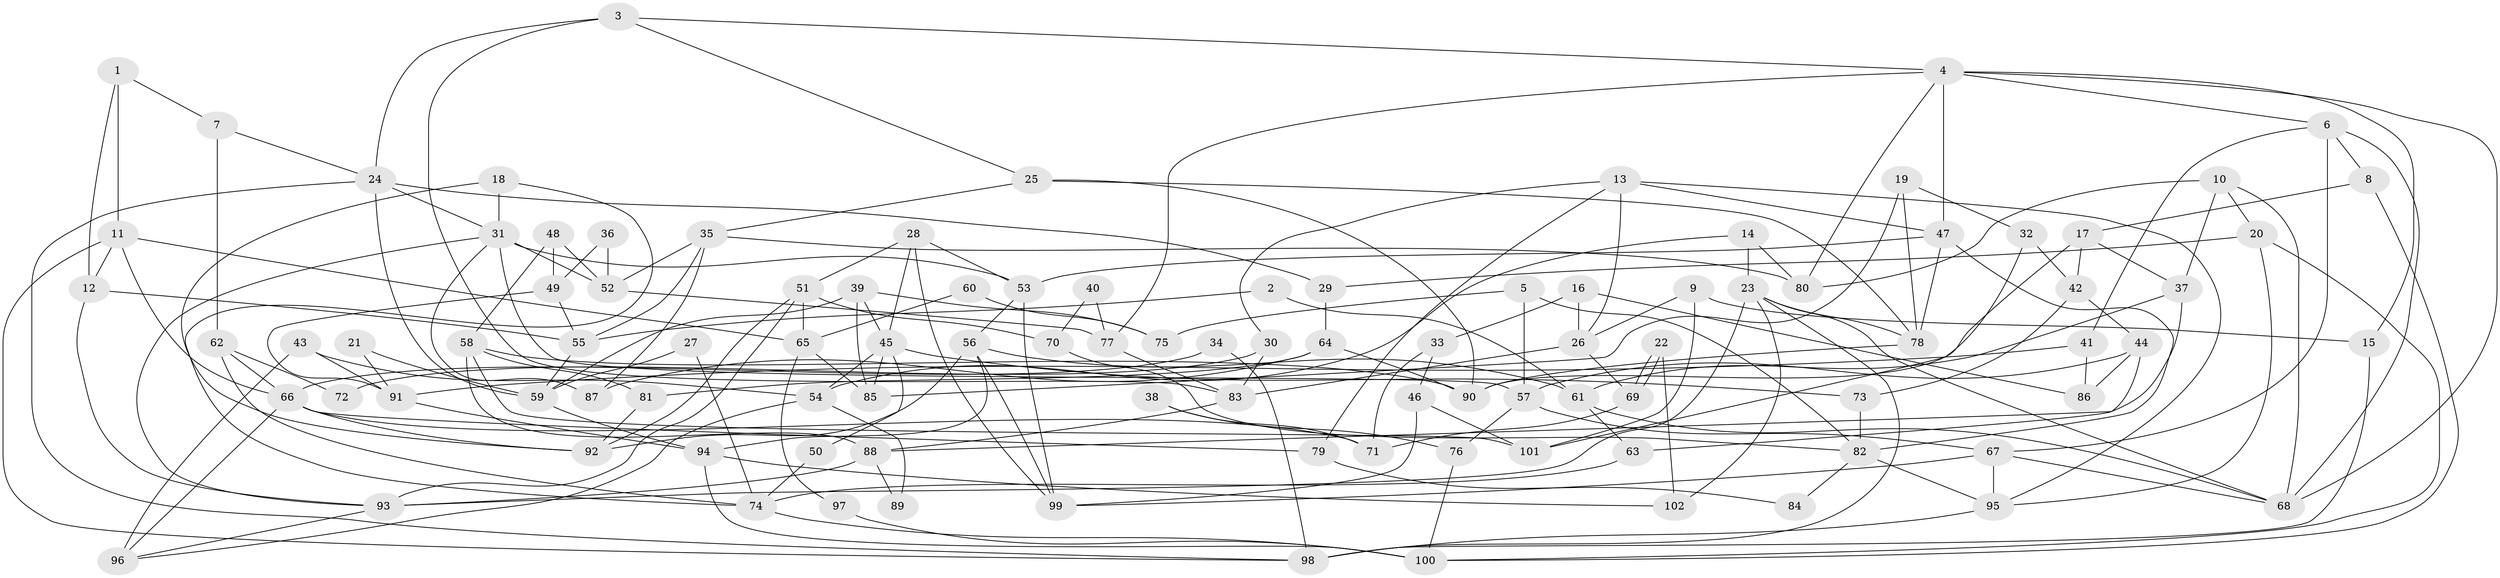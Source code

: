 // coarse degree distribution, {3: 0.1568627450980392, 6: 0.1568627450980392, 5: 0.35294117647058826, 4: 0.09803921568627451, 7: 0.09803921568627451, 11: 0.0196078431372549, 8: 0.0784313725490196, 2: 0.0196078431372549, 14: 0.0196078431372549}
// Generated by graph-tools (version 1.1) at 2025/37/03/04/25 23:37:02]
// undirected, 102 vertices, 204 edges
graph export_dot {
  node [color=gray90,style=filled];
  1;
  2;
  3;
  4;
  5;
  6;
  7;
  8;
  9;
  10;
  11;
  12;
  13;
  14;
  15;
  16;
  17;
  18;
  19;
  20;
  21;
  22;
  23;
  24;
  25;
  26;
  27;
  28;
  29;
  30;
  31;
  32;
  33;
  34;
  35;
  36;
  37;
  38;
  39;
  40;
  41;
  42;
  43;
  44;
  45;
  46;
  47;
  48;
  49;
  50;
  51;
  52;
  53;
  54;
  55;
  56;
  57;
  58;
  59;
  60;
  61;
  62;
  63;
  64;
  65;
  66;
  67;
  68;
  69;
  70;
  71;
  72;
  73;
  74;
  75;
  76;
  77;
  78;
  79;
  80;
  81;
  82;
  83;
  84;
  85;
  86;
  87;
  88;
  89;
  90;
  91;
  92;
  93;
  94;
  95;
  96;
  97;
  98;
  99;
  100;
  101;
  102;
  1 -- 12;
  1 -- 11;
  1 -- 7;
  2 -- 55;
  2 -- 61;
  3 -- 25;
  3 -- 4;
  3 -- 24;
  3 -- 83;
  4 -- 6;
  4 -- 80;
  4 -- 15;
  4 -- 47;
  4 -- 68;
  4 -- 77;
  5 -- 57;
  5 -- 82;
  5 -- 75;
  6 -- 68;
  6 -- 67;
  6 -- 8;
  6 -- 41;
  7 -- 24;
  7 -- 62;
  8 -- 100;
  8 -- 17;
  9 -- 101;
  9 -- 15;
  9 -- 26;
  10 -- 68;
  10 -- 37;
  10 -- 20;
  10 -- 80;
  11 -- 66;
  11 -- 98;
  11 -- 12;
  11 -- 65;
  12 -- 93;
  12 -- 55;
  13 -- 26;
  13 -- 47;
  13 -- 30;
  13 -- 79;
  13 -- 95;
  14 -- 23;
  14 -- 54;
  14 -- 80;
  15 -- 98;
  16 -- 26;
  16 -- 86;
  16 -- 33;
  17 -- 90;
  17 -- 37;
  17 -- 42;
  18 -- 92;
  18 -- 31;
  18 -- 74;
  19 -- 78;
  19 -- 32;
  19 -- 85;
  20 -- 100;
  20 -- 29;
  20 -- 95;
  21 -- 59;
  21 -- 91;
  22 -- 69;
  22 -- 69;
  22 -- 102;
  23 -- 98;
  23 -- 93;
  23 -- 68;
  23 -- 78;
  23 -- 102;
  24 -- 29;
  24 -- 31;
  24 -- 59;
  24 -- 98;
  25 -- 35;
  25 -- 78;
  25 -- 90;
  26 -- 83;
  26 -- 69;
  27 -- 59;
  27 -- 74;
  28 -- 99;
  28 -- 45;
  28 -- 51;
  28 -- 53;
  29 -- 64;
  30 -- 83;
  30 -- 72;
  31 -- 57;
  31 -- 52;
  31 -- 53;
  31 -- 87;
  31 -- 93;
  32 -- 42;
  32 -- 101;
  33 -- 71;
  33 -- 46;
  34 -- 98;
  34 -- 66;
  35 -- 80;
  35 -- 87;
  35 -- 52;
  35 -- 55;
  36 -- 52;
  36 -- 49;
  37 -- 61;
  37 -- 88;
  38 -- 71;
  38 -- 76;
  39 -- 59;
  39 -- 85;
  39 -- 45;
  39 -- 75;
  40 -- 70;
  40 -- 77;
  41 -- 91;
  41 -- 86;
  42 -- 73;
  42 -- 44;
  43 -- 54;
  43 -- 91;
  43 -- 96;
  44 -- 63;
  44 -- 57;
  44 -- 86;
  45 -- 85;
  45 -- 50;
  45 -- 54;
  45 -- 73;
  46 -- 99;
  46 -- 101;
  47 -- 53;
  47 -- 78;
  47 -- 82;
  48 -- 52;
  48 -- 58;
  48 -- 49;
  49 -- 55;
  49 -- 91;
  50 -- 74;
  51 -- 93;
  51 -- 65;
  51 -- 70;
  51 -- 92;
  52 -- 77;
  53 -- 56;
  53 -- 99;
  54 -- 96;
  54 -- 89;
  55 -- 59;
  56 -- 99;
  56 -- 61;
  56 -- 92;
  56 -- 94;
  57 -- 67;
  57 -- 76;
  58 -- 90;
  58 -- 88;
  58 -- 81;
  58 -- 101;
  59 -- 94;
  60 -- 65;
  60 -- 75;
  61 -- 68;
  61 -- 63;
  62 -- 66;
  62 -- 72;
  62 -- 74;
  63 -- 74;
  64 -- 81;
  64 -- 90;
  64 -- 87;
  65 -- 85;
  65 -- 97;
  66 -- 96;
  66 -- 92;
  66 -- 71;
  66 -- 79;
  67 -- 95;
  67 -- 68;
  67 -- 99;
  69 -- 71;
  70 -- 82;
  73 -- 82;
  74 -- 100;
  76 -- 100;
  77 -- 83;
  78 -- 90;
  79 -- 84;
  81 -- 92;
  82 -- 95;
  82 -- 84;
  83 -- 88;
  88 -- 89;
  88 -- 93;
  91 -- 94;
  93 -- 96;
  94 -- 100;
  94 -- 102;
  95 -- 98;
  97 -- 100;
}
